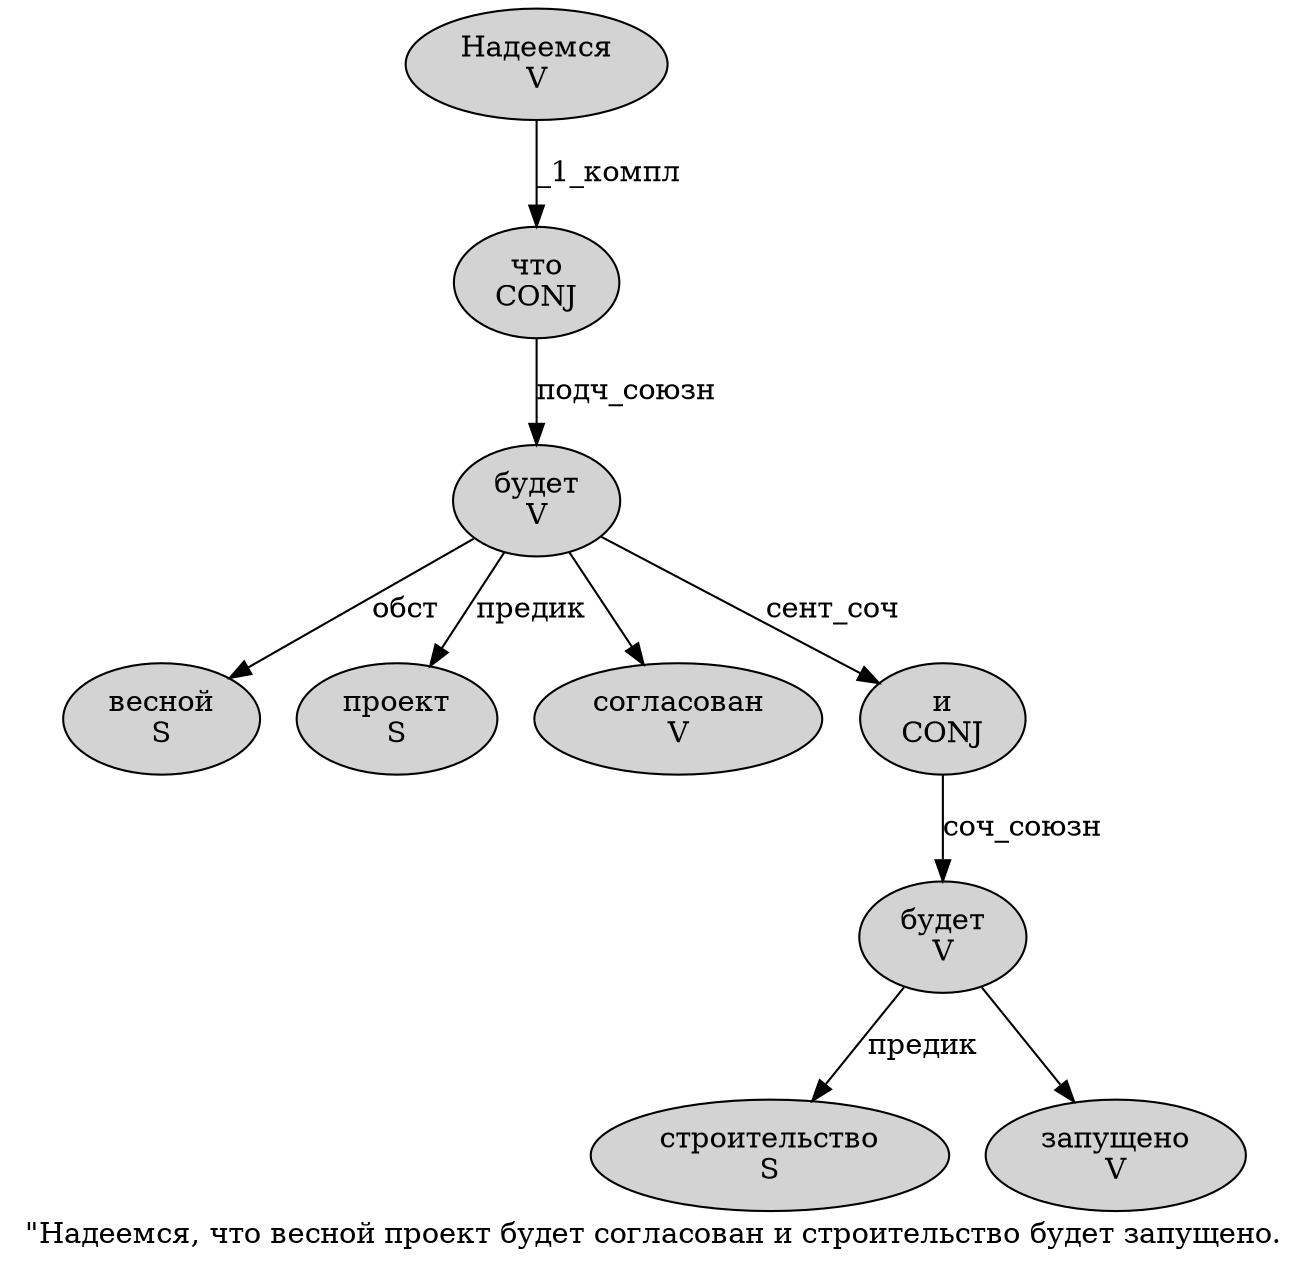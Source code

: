 digraph SENTENCE_1207 {
	graph [label="\"Надеемся, что весной проект будет согласован и строительство будет запущено."]
	node [style=filled]
		1 [label="Надеемся
V" color="" fillcolor=lightgray penwidth=1 shape=ellipse]
		3 [label="что
CONJ" color="" fillcolor=lightgray penwidth=1 shape=ellipse]
		4 [label="весной
S" color="" fillcolor=lightgray penwidth=1 shape=ellipse]
		5 [label="проект
S" color="" fillcolor=lightgray penwidth=1 shape=ellipse]
		6 [label="будет
V" color="" fillcolor=lightgray penwidth=1 shape=ellipse]
		7 [label="согласован
V" color="" fillcolor=lightgray penwidth=1 shape=ellipse]
		8 [label="и
CONJ" color="" fillcolor=lightgray penwidth=1 shape=ellipse]
		9 [label="строительство
S" color="" fillcolor=lightgray penwidth=1 shape=ellipse]
		10 [label="будет
V" color="" fillcolor=lightgray penwidth=1 shape=ellipse]
		11 [label="запущено
V" color="" fillcolor=lightgray penwidth=1 shape=ellipse]
			1 -> 3 [label="_1_компл"]
			6 -> 4 [label="обст"]
			6 -> 5 [label="предик"]
			6 -> 7
			6 -> 8 [label="сент_соч"]
			8 -> 10 [label="соч_союзн"]
			3 -> 6 [label="подч_союзн"]
			10 -> 9 [label="предик"]
			10 -> 11
}